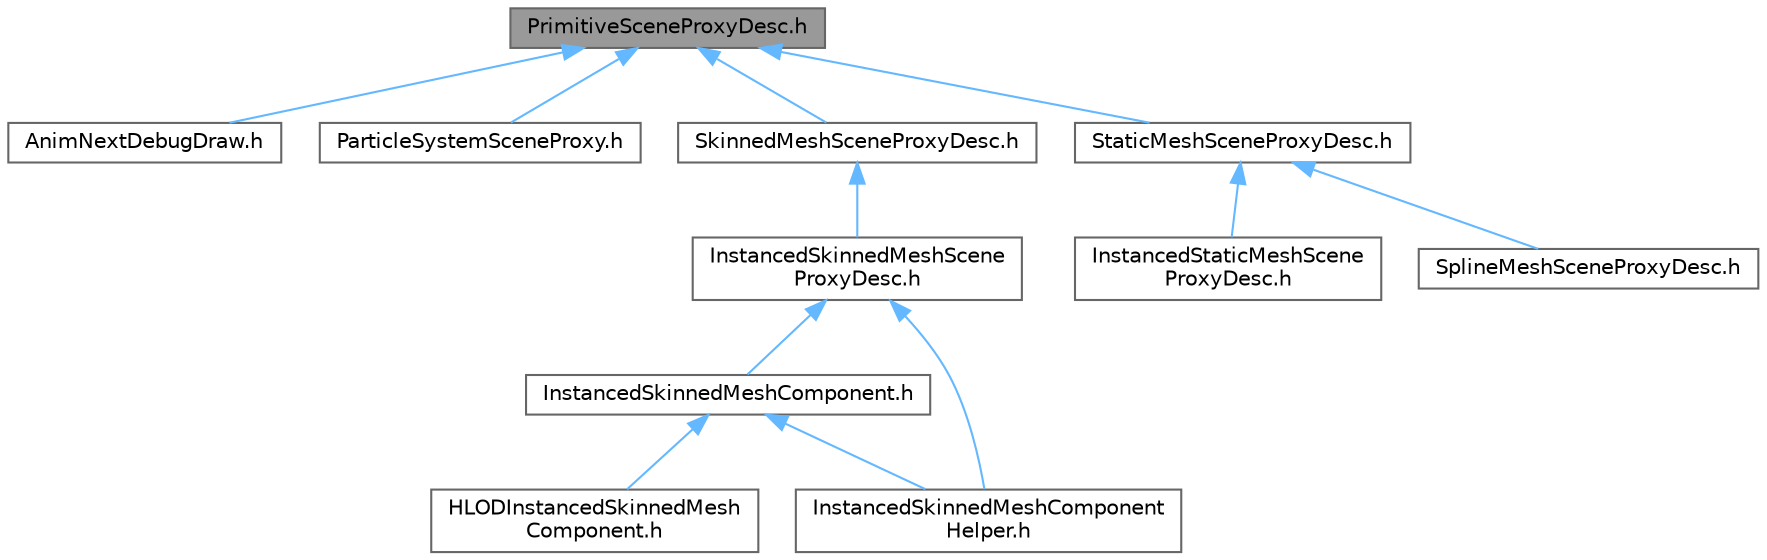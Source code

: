 digraph "PrimitiveSceneProxyDesc.h"
{
 // INTERACTIVE_SVG=YES
 // LATEX_PDF_SIZE
  bgcolor="transparent";
  edge [fontname=Helvetica,fontsize=10,labelfontname=Helvetica,labelfontsize=10];
  node [fontname=Helvetica,fontsize=10,shape=box,height=0.2,width=0.4];
  Node1 [id="Node000001",label="PrimitiveSceneProxyDesc.h",height=0.2,width=0.4,color="gray40", fillcolor="grey60", style="filled", fontcolor="black",tooltip=" "];
  Node1 -> Node2 [id="edge1_Node000001_Node000002",dir="back",color="steelblue1",style="solid",tooltip=" "];
  Node2 [id="Node000002",label="AnimNextDebugDraw.h",height=0.2,width=0.4,color="grey40", fillcolor="white", style="filled",URL="$dd/de1/AnimNextDebugDraw_8h.html",tooltip=" "];
  Node1 -> Node3 [id="edge2_Node000001_Node000003",dir="back",color="steelblue1",style="solid",tooltip=" "];
  Node3 [id="Node000003",label="ParticleSystemSceneProxy.h",height=0.2,width=0.4,color="grey40", fillcolor="white", style="filled",URL="$dd/d25/ParticleSystemSceneProxy_8h.html",tooltip=" "];
  Node1 -> Node4 [id="edge3_Node000001_Node000004",dir="back",color="steelblue1",style="solid",tooltip=" "];
  Node4 [id="Node000004",label="SkinnedMeshSceneProxyDesc.h",height=0.2,width=0.4,color="grey40", fillcolor="white", style="filled",URL="$dd/d6b/SkinnedMeshSceneProxyDesc_8h.html",tooltip=" "];
  Node4 -> Node5 [id="edge4_Node000004_Node000005",dir="back",color="steelblue1",style="solid",tooltip=" "];
  Node5 [id="Node000005",label="InstancedSkinnedMeshScene\lProxyDesc.h",height=0.2,width=0.4,color="grey40", fillcolor="white", style="filled",URL="$d7/d6c/InstancedSkinnedMeshSceneProxyDesc_8h.html",tooltip=" "];
  Node5 -> Node6 [id="edge5_Node000005_Node000006",dir="back",color="steelblue1",style="solid",tooltip=" "];
  Node6 [id="Node000006",label="InstancedSkinnedMeshComponent.h",height=0.2,width=0.4,color="grey40", fillcolor="white", style="filled",URL="$d7/da7/InstancedSkinnedMeshComponent_8h.html",tooltip=" "];
  Node6 -> Node7 [id="edge6_Node000006_Node000007",dir="back",color="steelblue1",style="solid",tooltip=" "];
  Node7 [id="Node000007",label="HLODInstancedSkinnedMesh\lComponent.h",height=0.2,width=0.4,color="grey40", fillcolor="white", style="filled",URL="$d5/d06/HLODInstancedSkinnedMeshComponent_8h.html",tooltip=" "];
  Node6 -> Node8 [id="edge7_Node000006_Node000008",dir="back",color="steelblue1",style="solid",tooltip=" "];
  Node8 [id="Node000008",label="InstancedSkinnedMeshComponent\lHelper.h",height=0.2,width=0.4,color="grey40", fillcolor="white", style="filled",URL="$d1/d86/InstancedSkinnedMeshComponentHelper_8h.html",tooltip=" "];
  Node5 -> Node8 [id="edge8_Node000005_Node000008",dir="back",color="steelblue1",style="solid",tooltip=" "];
  Node1 -> Node9 [id="edge9_Node000001_Node000009",dir="back",color="steelblue1",style="solid",tooltip=" "];
  Node9 [id="Node000009",label="StaticMeshSceneProxyDesc.h",height=0.2,width=0.4,color="grey40", fillcolor="white", style="filled",URL="$d0/d31/StaticMeshSceneProxyDesc_8h.html",tooltip=" "];
  Node9 -> Node10 [id="edge10_Node000009_Node000010",dir="back",color="steelblue1",style="solid",tooltip=" "];
  Node10 [id="Node000010",label="InstancedStaticMeshScene\lProxyDesc.h",height=0.2,width=0.4,color="grey40", fillcolor="white", style="filled",URL="$db/dcf/InstancedStaticMeshSceneProxyDesc_8h.html",tooltip=" "];
  Node9 -> Node11 [id="edge11_Node000009_Node000011",dir="back",color="steelblue1",style="solid",tooltip=" "];
  Node11 [id="Node000011",label="SplineMeshSceneProxyDesc.h",height=0.2,width=0.4,color="grey40", fillcolor="white", style="filled",URL="$db/d1b/SplineMeshSceneProxyDesc_8h.html",tooltip=" "];
}
